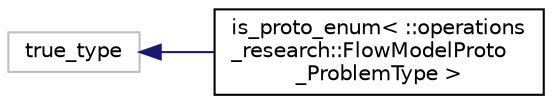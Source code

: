 digraph "Graphical Class Hierarchy"
{
 // LATEX_PDF_SIZE
  edge [fontname="Helvetica",fontsize="10",labelfontname="Helvetica",labelfontsize="10"];
  node [fontname="Helvetica",fontsize="10",shape=record];
  rankdir="LR";
  Node0 [label="true_type",height=0.2,width=0.4,color="grey75", fillcolor="white", style="filled",tooltip=" "];
  Node0 -> Node1 [dir="back",color="midnightblue",fontsize="10",style="solid",fontname="Helvetica"];
  Node1 [label="is_proto_enum\< ::operations\l_research::FlowModelProto\l_ProblemType \>",height=0.2,width=0.4,color="black", fillcolor="white", style="filled",URL="$structis__proto__enum_3_01_1_1operations__research_1_1_flow_model_proto___problem_type_01_4.html",tooltip=" "];
}
